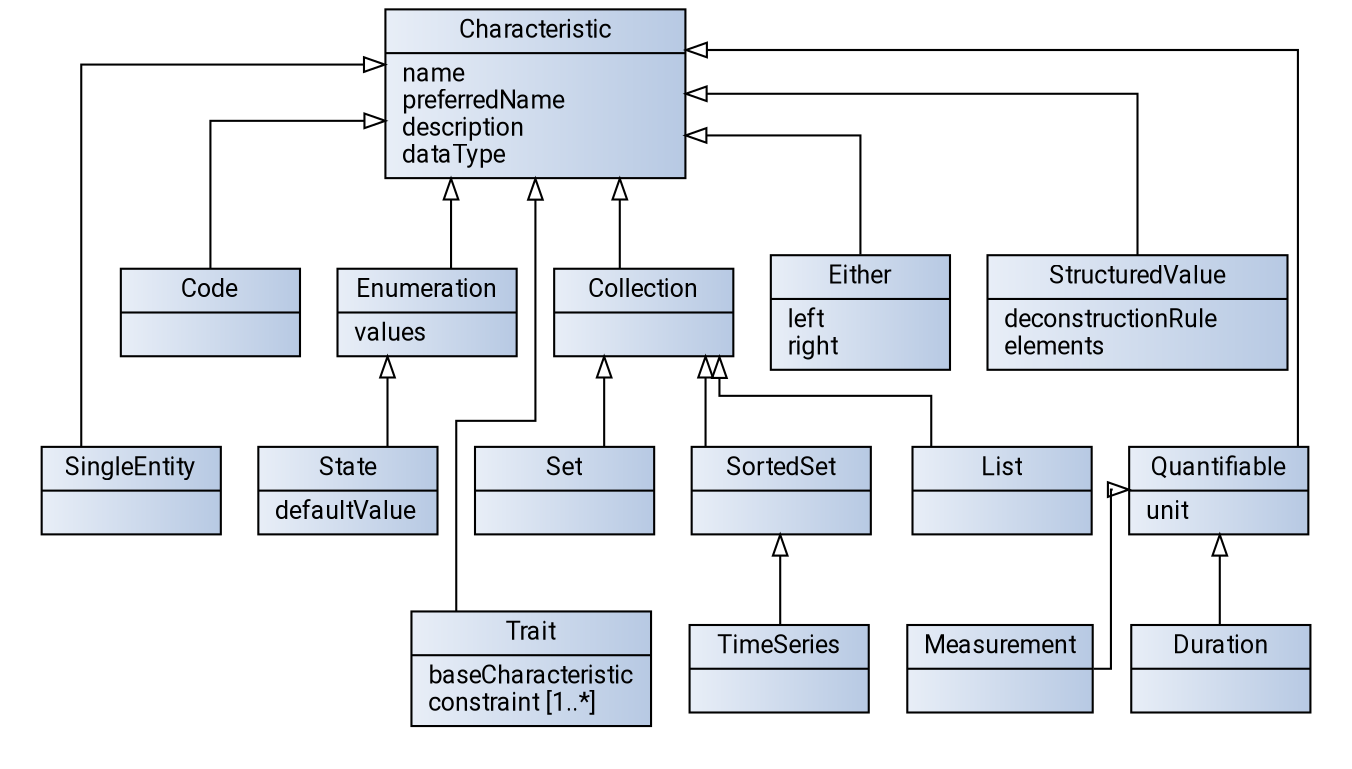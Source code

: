 // Copyright (c) 2023 Robert Bosch Manufacturing Solutions GmbH

// See the AUTHORS file(s) distributed with this work for additional information regarding authorship.

// This Source Code Form is subject to the terms of the Mozilla Public License, v. 2.0.
// If a copy of the MPL was not distributed with this file, You can obtain one at https://mozilla.org/MPL/2.0/
// SPDX-License-Identifier: MPL-2.0

// PRAGMA LAYOUT-ENGINE: dot
digraph characteristics_classes {
  splines=ortho
  rankdir=BT

  node [
    fontname="Roboto Condensed"
    fontsize=12
    style="filled"
    shape="record"
    gradientangle=0
    fillcolor="#e8eef7:#b7c9e3"
    color="#000000"
    fontcolor="#000000"
  ]

  edge [
    fontname="Roboto Condensed"
    fontsize=10
    color="#000000"
    fontcolor="#000000"
  ]

  node [
    width = 2
  ]

  edge [
    arrowhead = empty
  ]

  // Wide nodes
  Characteristic [label="{ Characteristic|name\lpreferredName\ldescription\ldataType\l}", href="../characteristics.html#characteristic-characteristic"]
  StructuredValue [label="{ StructuredValue|deconstructionRule\lelements\l}", href="../characteristics.html#structured-value-characteristic"]

  // Narrow nodes
  node [
    width = 1.2
  ]

  Quantifiable [label="{ Quantifiable|unit\l}", href="../characteristics.html#quantifiable-characteristic"]
  Either [label="{ Either|left\lright\l}", href="../characteristics.html#either-characteristic"]
  Enumeration [label="{ Enumeration|values\l}", href="../characteristics.html#enumeration-characteristic"]
  Collection [label="{ Collection|}", href="../characteristics.html#collection-characteristic"]
  Trait [label="{ Trait|baseCharacteristic\lconstraint [1..*]\l}", href="../characteristics.html#trait-characteristic"]
  State [label="{ State|defaultValue\l}", href="../characteristics.html#state-characteristic"]
  Set [label="{ Set|}", href="../characteristics.html#set-characteristic"]
  List [label="{ List|}", href="../characteristics.html#list-characteristic"]
  TimeSeries [label="{ TimeSeries|}", href="../characteristics.html#time-series-characteristic"]
  Duration [label="{ Duration|}", href="../characteristics.html#duration-characteristic"]
  Measurement [label="{ Measurement|}", href="../characteristics.html#measurement-characteristic"]
  Code [label="{ Code|}", href="../characteristics.html#code-characteristic"]
  SingleEntity [label="{ SingleEntity|}", href="../characteristics.html#single-entity-characteristic"]
  SortedSet [label="{ SortedSet|}", href="../characteristics.html#sorted-set-characteristic"]

  Either -> Characteristic
  Enumeration -> Characteristic
  SingleEntity -> Characteristic
  State -> Enumeration
  Quantifiable -> Characteristic
  Duration -> Quantifiable
  Measurement -> Quantifiable
  Collection -> Characteristic
  Set -> Collection
  List -> Collection
  SortedSet -> Collection
  TimeSeries -> SortedSet
  Trait -> Characteristic
  Code -> Characteristic
  StructuredValue -> Characteristic

  subgraph cluster_0 {
    color=white
    Either;
    Enumeration;
    Collection;
    Code;
    StructuredValue
  }

  subgraph cluster_1 {
    color=white
    State;
    Set;
    SingleEntity;
  }
  subgraph cluster_2 {
    color=white
    Quantifiable;
    List;
  }
  subgraph cluster_3 {
    color=white
    Duration;
    Measurement;
    TimeSeries;
    Trait;
  }
}
